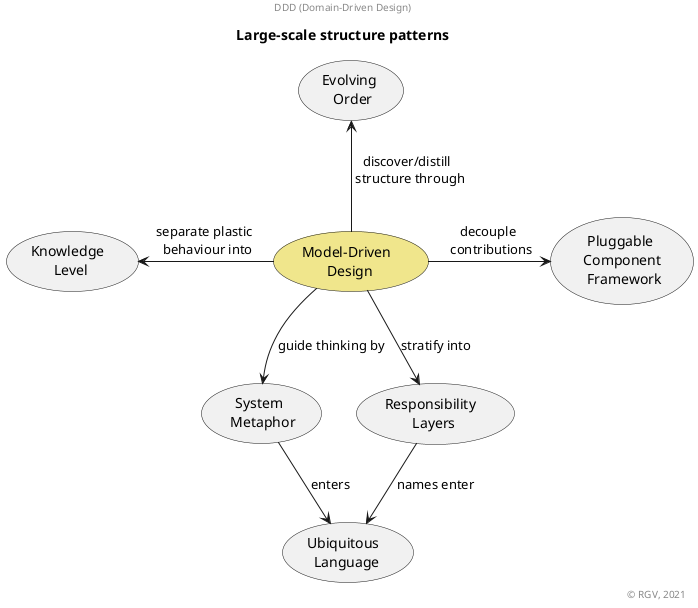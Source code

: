 @startuml
'https://plantuml.com/class-diagram
center header DDD (Domain-Driven Design)
title Large-scale structure patterns
allowmixing
'''''''''''''

usecase "Model-Driven \n Design" as MDD #khaki

    usecase "System \n Metaphor" as SM
    usecase "Responsibility \n Layers" as RL
    
        usecase "Ubiquitous \n Language" as UL
        
    usecase "Knowledge \n Level" as KL
    
    usecase "Pluggable \n Component \n Framework" as PCF

    usecase "Evolving \n Order" as EO
    
'''''''''''''

MDD --> SM : guide thinking by
    SM --> UL : enters
MDD --> RL : stratify into
    RL --> UL : names enter 
MDD -l-> KL : "separate plastic \n behaviour into"
MDD -r-> PCF : "decouple \n contributions"
MDD --u> EO : "discover/distill \n structure through"

'''''''''''''
right footer © RGV, 2021
@enduml